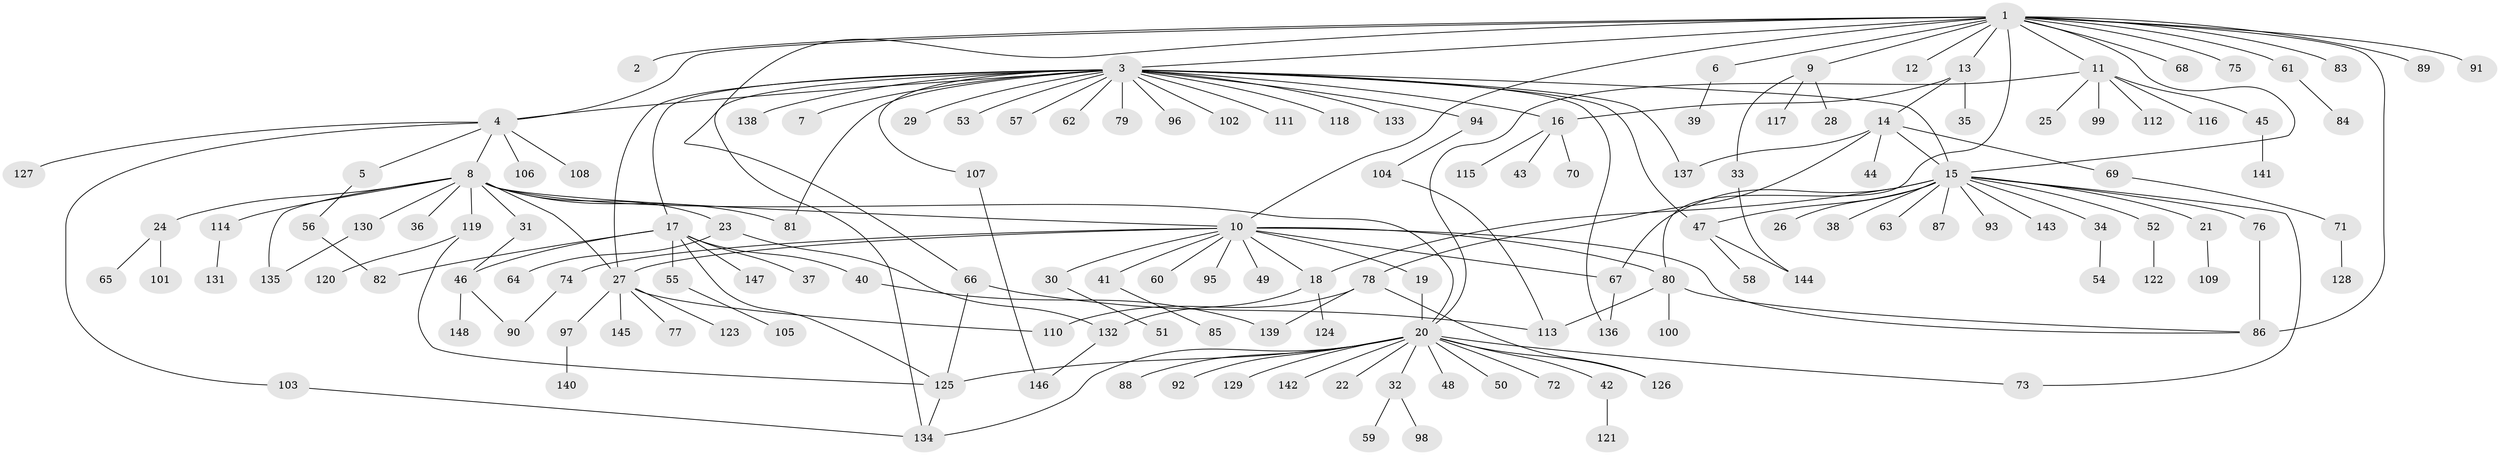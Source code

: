 // Generated by graph-tools (version 1.1) at 2025/11/02/27/25 16:11:15]
// undirected, 148 vertices, 185 edges
graph export_dot {
graph [start="1"]
  node [color=gray90,style=filled];
  1;
  2;
  3;
  4;
  5;
  6;
  7;
  8;
  9;
  10;
  11;
  12;
  13;
  14;
  15;
  16;
  17;
  18;
  19;
  20;
  21;
  22;
  23;
  24;
  25;
  26;
  27;
  28;
  29;
  30;
  31;
  32;
  33;
  34;
  35;
  36;
  37;
  38;
  39;
  40;
  41;
  42;
  43;
  44;
  45;
  46;
  47;
  48;
  49;
  50;
  51;
  52;
  53;
  54;
  55;
  56;
  57;
  58;
  59;
  60;
  61;
  62;
  63;
  64;
  65;
  66;
  67;
  68;
  69;
  70;
  71;
  72;
  73;
  74;
  75;
  76;
  77;
  78;
  79;
  80;
  81;
  82;
  83;
  84;
  85;
  86;
  87;
  88;
  89;
  90;
  91;
  92;
  93;
  94;
  95;
  96;
  97;
  98;
  99;
  100;
  101;
  102;
  103;
  104;
  105;
  106;
  107;
  108;
  109;
  110;
  111;
  112;
  113;
  114;
  115;
  116;
  117;
  118;
  119;
  120;
  121;
  122;
  123;
  124;
  125;
  126;
  127;
  128;
  129;
  130;
  131;
  132;
  133;
  134;
  135;
  136;
  137;
  138;
  139;
  140;
  141;
  142;
  143;
  144;
  145;
  146;
  147;
  148;
  1 -- 2;
  1 -- 3;
  1 -- 4;
  1 -- 6;
  1 -- 9;
  1 -- 10;
  1 -- 11;
  1 -- 12;
  1 -- 13;
  1 -- 15;
  1 -- 61;
  1 -- 66;
  1 -- 68;
  1 -- 75;
  1 -- 80;
  1 -- 83;
  1 -- 86;
  1 -- 89;
  1 -- 91;
  3 -- 4;
  3 -- 7;
  3 -- 15;
  3 -- 16;
  3 -- 17;
  3 -- 27;
  3 -- 29;
  3 -- 47;
  3 -- 53;
  3 -- 57;
  3 -- 62;
  3 -- 79;
  3 -- 81;
  3 -- 94;
  3 -- 96;
  3 -- 102;
  3 -- 107;
  3 -- 111;
  3 -- 118;
  3 -- 133;
  3 -- 134;
  3 -- 136;
  3 -- 137;
  3 -- 138;
  4 -- 5;
  4 -- 8;
  4 -- 103;
  4 -- 106;
  4 -- 108;
  4 -- 127;
  5 -- 56;
  6 -- 39;
  8 -- 10;
  8 -- 20;
  8 -- 23;
  8 -- 24;
  8 -- 27;
  8 -- 31;
  8 -- 36;
  8 -- 81;
  8 -- 114;
  8 -- 119;
  8 -- 130;
  8 -- 135;
  9 -- 28;
  9 -- 33;
  9 -- 117;
  10 -- 18;
  10 -- 19;
  10 -- 27;
  10 -- 30;
  10 -- 41;
  10 -- 49;
  10 -- 60;
  10 -- 67;
  10 -- 74;
  10 -- 80;
  10 -- 86;
  10 -- 95;
  11 -- 20;
  11 -- 25;
  11 -- 45;
  11 -- 99;
  11 -- 112;
  11 -- 116;
  13 -- 14;
  13 -- 16;
  13 -- 35;
  14 -- 15;
  14 -- 44;
  14 -- 69;
  14 -- 78;
  14 -- 137;
  15 -- 18;
  15 -- 21;
  15 -- 26;
  15 -- 34;
  15 -- 38;
  15 -- 47;
  15 -- 52;
  15 -- 63;
  15 -- 67;
  15 -- 73;
  15 -- 76;
  15 -- 87;
  15 -- 93;
  15 -- 143;
  16 -- 43;
  16 -- 70;
  16 -- 115;
  17 -- 37;
  17 -- 40;
  17 -- 46;
  17 -- 55;
  17 -- 82;
  17 -- 125;
  17 -- 147;
  18 -- 124;
  18 -- 132;
  19 -- 20;
  20 -- 22;
  20 -- 32;
  20 -- 42;
  20 -- 48;
  20 -- 50;
  20 -- 72;
  20 -- 73;
  20 -- 88;
  20 -- 92;
  20 -- 125;
  20 -- 126;
  20 -- 129;
  20 -- 134;
  20 -- 142;
  21 -- 109;
  23 -- 64;
  23 -- 132;
  24 -- 65;
  24 -- 101;
  27 -- 77;
  27 -- 97;
  27 -- 110;
  27 -- 123;
  27 -- 145;
  30 -- 51;
  31 -- 46;
  32 -- 59;
  32 -- 98;
  33 -- 144;
  34 -- 54;
  40 -- 139;
  41 -- 85;
  42 -- 121;
  45 -- 141;
  46 -- 90;
  46 -- 148;
  47 -- 58;
  47 -- 144;
  52 -- 122;
  55 -- 105;
  56 -- 82;
  61 -- 84;
  66 -- 113;
  66 -- 125;
  67 -- 136;
  69 -- 71;
  71 -- 128;
  74 -- 90;
  76 -- 86;
  78 -- 110;
  78 -- 126;
  78 -- 139;
  80 -- 86;
  80 -- 100;
  80 -- 113;
  94 -- 104;
  97 -- 140;
  103 -- 134;
  104 -- 113;
  107 -- 146;
  114 -- 131;
  119 -- 120;
  119 -- 125;
  125 -- 134;
  130 -- 135;
  132 -- 146;
}
